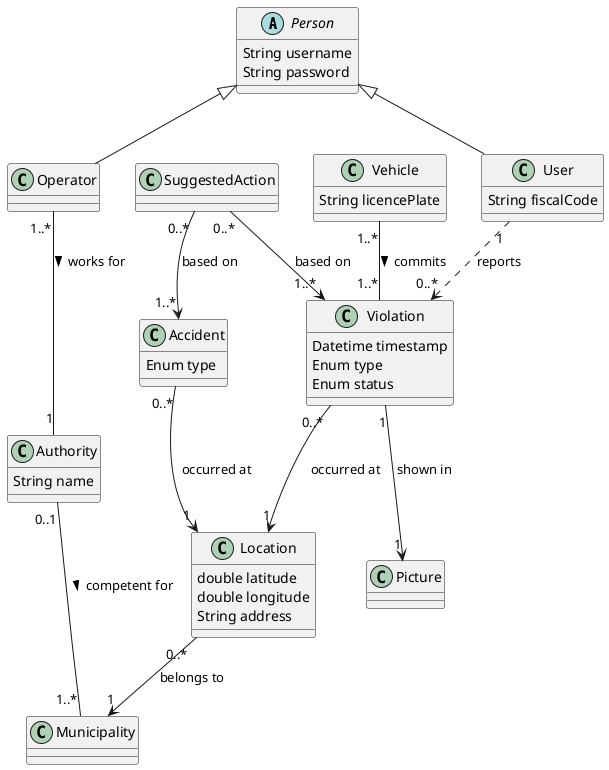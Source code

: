 @startuml rasd_class_diagram

abstract class Person {
    String username
    String password
}

class User {
    String fiscalCode
}

User "1" ..> "0..*" Violation : reports

class Operator

Operator "1..*" -- "1" Authority : works for >

class Authority {
    String name
}

Authority "0..1" -- "1..*" Municipality : competent for >

Person <|-- User
Person <|-- Operator

class Vehicle {
    String licencePlate
}

Vehicle "1..*" -- "1..*" Violation : commits > 

class Violation {
    Datetime timestamp
    Enum type
    Enum status
}

Violation "0..*" --> "1" Location : occurred at
Violation "1" --> "1" Picture : shown in

class Location {
    double latitude
    double longitude
    String address
}

Location "0..*" --> "1" Municipality : belongs to

class Municipality

class Accident {
    Enum type
}

Accident "0..*" --> "1" Location : occurred at

class SuggestedAction

SuggestedAction "0..*" --> "1..*" Violation : based on
SuggestedAction "0..*" --> "1..*" Accident : based on

@enduml